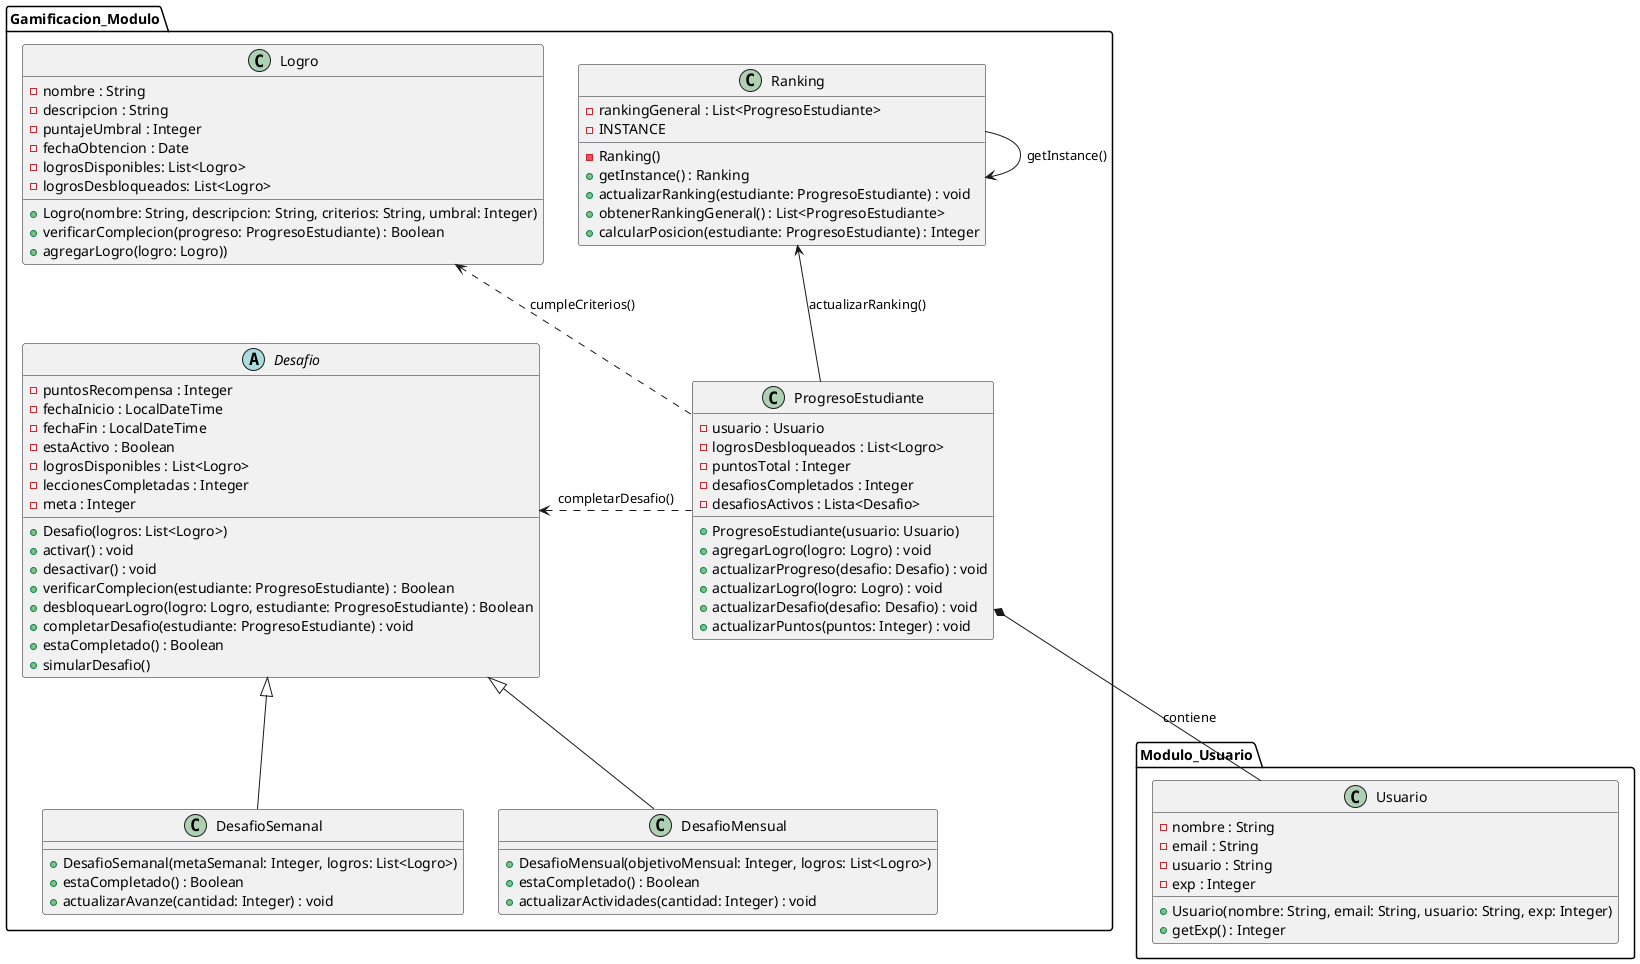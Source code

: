 @startuml
package Modulo_Usuario {

    class Usuario {
            - nombre : String
            - email : String
            - usuario : String
            - exp : Integer
            + Usuario(nombre: String, email: String, usuario: String, exp: Integer)
            + getExp() : Integer
        }

}

package "Gamificacion_Modulo" {

    class Logro {
        - nombre : String
        - descripcion : String
        - puntajeUmbral : Integer
        - fechaObtencion : Date
        - logrosDisponibles: List<Logro>
        - logrosDesbloqueados: List<Logro>
        + Logro(nombre: String, descripcion: String, criterios: String, umbral: Integer)
        + verificarComplecion(progreso: ProgresoEstudiante) : Boolean
        'Hablar de agregarLogro
        +agregarLogro(logro: Logro))
    }

    abstract class Desafio {
        - puntosRecompensa : Integer
        - fechaInicio : LocalDateTime
        - fechaFin : LocalDateTime
        - estaActivo : Boolean
        - logrosDisponibles : List<Logro>
        - leccionesCompletadas : Integer
        - meta : Integer
        'Cual es la diferencia entre verificarComplecion y estaCompletado?
        + Desafio(logros: List<Logro>)
        + activar() : void
        + desactivar() : void
        + verificarComplecion(estudiante: ProgresoEstudiante) : Boolean
        + desbloquearLogro(logro: Logro, estudiante: ProgresoEstudiante) : Boolean
        + completarDesafio(estudiante: ProgresoEstudiante) : void
        + estaCompletado() : Boolean
        + simularDesafio()
    }

    class DesafioSemanal {

        + DesafioSemanal(metaSemanal: Integer, logros: List<Logro>)
        + estaCompletado() : Boolean
        + actualizarAvanze(cantidad: Integer) : void
    }

    class DesafioMensual {

        + DesafioMensual(objetivoMensual: Integer, logros: List<Logro>)
        + estaCompletado() : Boolean
        + actualizarActividades(cantidad: Integer) : void
    }

    class ProgresoEstudiante {
        - usuario : Usuario
        - logrosDesbloqueados : List<Logro>
        - puntosTotal : Integer
        - desafiosCompletados : Integer
        - desafiosActivos : Lista<Desafio>

        + ProgresoEstudiante(usuario: Usuario)
        + agregarLogro(logro: Logro) : void
        + actualizarProgreso(desafio: Desafio) : void
        + actualizarLogro(logro: Logro) : void
        + actualizarDesafio(desafio: Desafio) : void
        + actualizarPuntos(puntos: Integer) : void
    }

    class Ranking {
        - rankingGeneral : List<ProgresoEstudiante>
        -INSTANCE
        - Ranking()
        + getInstance() : Ranking
        + actualizarRanking(estudiante: ProgresoEstudiante) : void
        + obtenerRankingGeneral() : List<ProgresoEstudiante>
        + calcularPosicion(estudiante: ProgresoEstudiante) : Integer
    }
    Ranking ->Ranking: getInstance()
    ' Relaciones de Herencia
    Desafio <|-- DesafioSemanal
    Desafio <|-- DesafioMensual

    ' Relaciones de Composición
    ProgresoEstudiante *-- Usuario : "contiene"


    ' Relaciones de Dependencia
    Logro <.. ProgresoEstudiante : "cumpleCriterios()"
    Desafio <. ProgresoEstudiante : "completarDesafio()"
    Ranking <-- ProgresoEstudiante : "actualizarRanking()"

}

@enduml